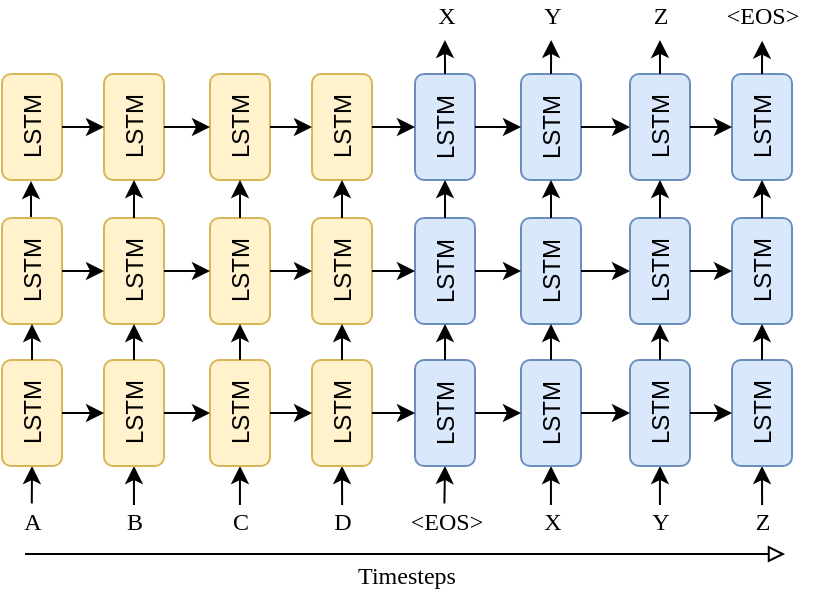 <mxfile pages="1" version="11.2.8" type="github"><diagram id="mNvA7_34ZhxDh4VkclQN" name="Page-1"><mxGraphModel dx="1422" dy="761" grid="1" gridSize="10" guides="1" tooltips="1" connect="1" arrows="1" fold="1" page="1" pageScale="1" pageWidth="850" pageHeight="1100" math="0" shadow="0"><root><mxCell id="0"/><mxCell id="1" parent="0"/><mxCell id="W7psB1ZoYhxOaM0U4v4y-11" value="A" style="text;html=1;resizable=0;points=[];autosize=1;align=center;verticalAlign=middle;spacingTop=-4;fontFamily=Georgia;" parent="1" vertex="1"><mxGeometry x="168" y="675.5" width="20" height="20" as="geometry"/></mxCell><mxCell id="_nUqMNJ9ulPQI2ODcKf7-5" value="C" style="text;html=1;resizable=0;points=[];autosize=1;align=center;verticalAlign=middle;spacingTop=-4;fontFamily=Georgia;" parent="1" vertex="1"><mxGeometry x="272" y="675.5" width="20" height="20" as="geometry"/></mxCell><mxCell id="_nUqMNJ9ulPQI2ODcKf7-6" value="D" style="text;html=1;resizable=0;points=[];autosize=1;align=center;verticalAlign=middle;spacingTop=-4;fontFamily=Georgia;" parent="1" vertex="1"><mxGeometry x="323" y="675.5" width="20" height="20" as="geometry"/></mxCell><mxCell id="_nUqMNJ9ulPQI2ODcKf7-7" value="B" style="text;html=1;resizable=0;points=[];autosize=1;align=center;verticalAlign=middle;spacingTop=-4;fontFamily=Georgia;" parent="1" vertex="1"><mxGeometry x="219" y="675.5" width="20" height="20" as="geometry"/></mxCell><mxCell id="_nUqMNJ9ulPQI2ODcKf7-12" value="" style="endArrow=classic;html=1;exitX=0.495;exitY=-0.04;exitDx=0;exitDy=0;exitPerimeter=0;entryX=0;entryY=0.5;entryDx=0;entryDy=0;" parent="1" source="W7psB1ZoYhxOaM0U4v4y-11" target="lKFW-4MaCTv4oDSXfOOm-1" edge="1"><mxGeometry width="50" height="50" relative="1" as="geometry"><mxPoint x="162.5" y="824.5" as="sourcePoint"/><mxPoint x="192.412" y="714.5" as="targetPoint"/></mxGeometry></mxCell><mxCell id="_nUqMNJ9ulPQI2ODcKf7-13" value="" style="endArrow=classic;html=1;exitX=0.498;exitY=-0.001;exitDx=0;exitDy=0;exitPerimeter=0;entryX=0;entryY=0.5;entryDx=0;entryDy=0;" parent="1" source="_nUqMNJ9ulPQI2ODcKf7-7" target="lKFW-4MaCTv4oDSXfOOm-2" edge="1"><mxGeometry width="50" height="50" relative="1" as="geometry"><mxPoint x="162.5" y="824.5" as="sourcePoint"/><mxPoint x="272.5" y="714.5" as="targetPoint"/></mxGeometry></mxCell><mxCell id="_nUqMNJ9ulPQI2ODcKf7-14" value="" style="endArrow=classic;html=1;exitX=0.498;exitY=-0.003;exitDx=0;exitDy=0;exitPerimeter=0;entryX=0;entryY=0.5;entryDx=0;entryDy=0;" parent="1" source="_nUqMNJ9ulPQI2ODcKf7-5" target="lKFW-4MaCTv4oDSXfOOm-3" edge="1"><mxGeometry width="50" height="50" relative="1" as="geometry"><mxPoint x="352.5" y="784.5" as="sourcePoint"/><mxPoint x="322.5" y="774.5" as="targetPoint"/></mxGeometry></mxCell><mxCell id="_nUqMNJ9ulPQI2ODcKf7-15" value="" style="endArrow=classic;html=1;exitX=0.503;exitY=-0.003;exitDx=0;exitDy=0;exitPerimeter=0;entryX=0;entryY=0.5;entryDx=0;entryDy=0;" parent="1" source="_nUqMNJ9ulPQI2ODcKf7-6" target="lKFW-4MaCTv4oDSXfOOm-4" edge="1"><mxGeometry width="50" height="50" relative="1" as="geometry"><mxPoint x="422.5" y="764.5" as="sourcePoint"/><mxPoint x="342.5" y="774.5" as="targetPoint"/></mxGeometry></mxCell><mxCell id="_nUqMNJ9ulPQI2ODcKf7-21" value="" style="endArrow=block;html=1;endFill=0;" parent="1" edge="1"><mxGeometry width="50" height="50" relative="1" as="geometry"><mxPoint x="174.5" y="700" as="sourcePoint"/><mxPoint x="554.5" y="700" as="targetPoint"/></mxGeometry></mxCell><mxCell id="_nUqMNJ9ulPQI2ODcKf7-22" value="Timesteps" style="text;html=1;resizable=0;points=[];autosize=1;align=center;verticalAlign=middle;spacingTop=-4;fontFamily=Georgia;" parent="1" vertex="1"><mxGeometry x="329.5" y="703" width="70" height="20" as="geometry"/></mxCell><mxCell id="lKFW-4MaCTv4oDSXfOOm-1" value="LSTM" style="rounded=1;whiteSpace=wrap;html=1;fillColor=#fff2cc;strokeColor=#d6b656;shadow=0;glass=0;comic=0;rotation=-90;" parent="1" vertex="1"><mxGeometry x="151.5" y="614.5" width="53" height="30" as="geometry"/></mxCell><mxCell id="lKFW-4MaCTv4oDSXfOOm-2" value="LSTM" style="rounded=1;whiteSpace=wrap;html=1;fillColor=#fff2cc;strokeColor=#d6b656;shadow=0;glass=0;comic=0;rotation=-90;" parent="1" vertex="1"><mxGeometry x="202.5" y="614.5" width="53" height="30" as="geometry"/></mxCell><mxCell id="lKFW-4MaCTv4oDSXfOOm-3" value="LSTM" style="rounded=1;whiteSpace=wrap;html=1;fillColor=#fff2cc;strokeColor=#d6b656;shadow=0;glass=0;comic=0;rotation=-90;" parent="1" vertex="1"><mxGeometry x="255.5" y="614.5" width="53" height="30" as="geometry"/></mxCell><mxCell id="lKFW-4MaCTv4oDSXfOOm-4" value="LSTM" style="rounded=1;whiteSpace=wrap;html=1;fillColor=#fff2cc;strokeColor=#d6b656;shadow=0;glass=0;comic=0;rotation=-90;" parent="1" vertex="1"><mxGeometry x="306.5" y="614.5" width="53" height="30" as="geometry"/></mxCell><mxCell id="lKFW-4MaCTv4oDSXfOOm-8" value="" style="endArrow=classic;html=1;exitX=0.5;exitY=1;exitDx=0;exitDy=0;entryX=0.5;entryY=0;entryDx=0;entryDy=0;" parent="1" source="lKFW-4MaCTv4oDSXfOOm-1" target="lKFW-4MaCTv4oDSXfOOm-2" edge="1"><mxGeometry width="50" height="50" relative="1" as="geometry"><mxPoint x="112.5" y="794.5" as="sourcePoint"/><mxPoint x="162.5" y="744.5" as="targetPoint"/></mxGeometry></mxCell><mxCell id="lKFW-4MaCTv4oDSXfOOm-9" value="" style="endArrow=classic;html=1;exitX=0.5;exitY=1;exitDx=0;exitDy=0;entryX=0.5;entryY=0;entryDx=0;entryDy=0;" parent="1" source="lKFW-4MaCTv4oDSXfOOm-2" target="lKFW-4MaCTv4oDSXfOOm-3" edge="1"><mxGeometry width="50" height="50" relative="1" as="geometry"><mxPoint x="203.0" y="639.5" as="sourcePoint"/><mxPoint x="224" y="639.5" as="targetPoint"/></mxGeometry></mxCell><mxCell id="lKFW-4MaCTv4oDSXfOOm-10" value="" style="endArrow=classic;html=1;exitX=0.5;exitY=1;exitDx=0;exitDy=0;entryX=0.5;entryY=0;entryDx=0;entryDy=0;" parent="1" source="lKFW-4MaCTv4oDSXfOOm-3" target="lKFW-4MaCTv4oDSXfOOm-4" edge="1"><mxGeometry width="50" height="50" relative="1" as="geometry"><mxPoint x="211.0" y="649.5" as="sourcePoint"/><mxPoint x="232" y="649.5" as="targetPoint"/></mxGeometry></mxCell><mxCell id="lKFW-4MaCTv4oDSXfOOm-11" value="LSTM" style="rounded=1;whiteSpace=wrap;html=1;fillColor=#fff2cc;strokeColor=#d6b656;shadow=0;glass=0;comic=0;rotation=-90;" parent="1" vertex="1"><mxGeometry x="151.5" y="543.5" width="53" height="30" as="geometry"/></mxCell><mxCell id="lKFW-4MaCTv4oDSXfOOm-12" value="LSTM" style="rounded=1;whiteSpace=wrap;html=1;fillColor=#fff2cc;strokeColor=#d6b656;shadow=0;glass=0;comic=0;rotation=-90;" parent="1" vertex="1"><mxGeometry x="202.5" y="543.5" width="53" height="30" as="geometry"/></mxCell><mxCell id="lKFW-4MaCTv4oDSXfOOm-13" value="LSTM" style="rounded=1;whiteSpace=wrap;html=1;fillColor=#fff2cc;strokeColor=#d6b656;shadow=0;glass=0;comic=0;rotation=-90;" parent="1" vertex="1"><mxGeometry x="306.5" y="471.5" width="53" height="30" as="geometry"/></mxCell><mxCell id="lKFW-4MaCTv4oDSXfOOm-14" value="LSTM" style="rounded=1;whiteSpace=wrap;html=1;fillColor=#fff2cc;strokeColor=#d6b656;shadow=0;glass=0;comic=0;rotation=-90;" parent="1" vertex="1"><mxGeometry x="255.5" y="543.5" width="53" height="30" as="geometry"/></mxCell><mxCell id="lKFW-4MaCTv4oDSXfOOm-15" value="LSTM" style="rounded=1;whiteSpace=wrap;html=1;fillColor=#fff2cc;strokeColor=#d6b656;shadow=0;glass=0;comic=0;rotation=-90;" parent="1" vertex="1"><mxGeometry x="151.5" y="471.5" width="53" height="30" as="geometry"/></mxCell><mxCell id="lKFW-4MaCTv4oDSXfOOm-16" value="LSTM" style="rounded=1;whiteSpace=wrap;html=1;fillColor=#fff2cc;strokeColor=#d6b656;shadow=0;glass=0;comic=0;rotation=-90;" parent="1" vertex="1"><mxGeometry x="202.5" y="471.5" width="53" height="30" as="geometry"/></mxCell><mxCell id="lKFW-4MaCTv4oDSXfOOm-17" value="LSTM" style="rounded=1;whiteSpace=wrap;html=1;fillColor=#fff2cc;strokeColor=#d6b656;shadow=0;glass=0;comic=0;rotation=-90;" parent="1" vertex="1"><mxGeometry x="255.5" y="471.5" width="53" height="30" as="geometry"/></mxCell><mxCell id="lKFW-4MaCTv4oDSXfOOm-18" value="LSTM" style="rounded=1;whiteSpace=wrap;html=1;fillColor=#fff2cc;strokeColor=#d6b656;shadow=0;glass=0;comic=0;rotation=-90;" parent="1" vertex="1"><mxGeometry x="306.5" y="543.5" width="53" height="30" as="geometry"/></mxCell><mxCell id="lKFW-4MaCTv4oDSXfOOm-23" value="" style="endArrow=classic;html=1;entryX=0;entryY=0.5;entryDx=0;entryDy=0;exitX=1;exitY=0.5;exitDx=0;exitDy=0;" parent="1" source="lKFW-4MaCTv4oDSXfOOm-1" target="lKFW-4MaCTv4oDSXfOOm-11" edge="1"><mxGeometry width="50" height="50" relative="1" as="geometry"><mxPoint x="22.5" y="793.5" as="sourcePoint"/><mxPoint x="72.5" y="743.5" as="targetPoint"/></mxGeometry></mxCell><mxCell id="lKFW-4MaCTv4oDSXfOOm-24" value="" style="endArrow=classic;html=1;entryX=0;entryY=0.5;entryDx=0;entryDy=0;exitX=1;exitY=0.5;exitDx=0;exitDy=0;" parent="1" edge="1"><mxGeometry width="50" height="50" relative="1" as="geometry"><mxPoint x="177.5" y="531.5" as="sourcePoint"/><mxPoint x="177.5" y="513.5" as="targetPoint"/></mxGeometry></mxCell><mxCell id="lKFW-4MaCTv4oDSXfOOm-25" value="" style="endArrow=classic;html=1;entryX=0;entryY=0.5;entryDx=0;entryDy=0;exitX=1;exitY=0.5;exitDx=0;exitDy=0;" parent="1" source="lKFW-4MaCTv4oDSXfOOm-2" target="lKFW-4MaCTv4oDSXfOOm-12" edge="1"><mxGeometry width="50" height="50" relative="1" as="geometry"><mxPoint x="22.5" y="793.5" as="sourcePoint"/><mxPoint x="72.5" y="743.5" as="targetPoint"/></mxGeometry></mxCell><mxCell id="lKFW-4MaCTv4oDSXfOOm-26" value="" style="endArrow=classic;html=1;entryX=0;entryY=0.5;entryDx=0;entryDy=0;exitX=1;exitY=0.5;exitDx=0;exitDy=0;" parent="1" source="lKFW-4MaCTv4oDSXfOOm-3" target="lKFW-4MaCTv4oDSXfOOm-14" edge="1"><mxGeometry width="50" height="50" relative="1" as="geometry"><mxPoint x="237" y="613" as="sourcePoint"/><mxPoint x="237" y="595" as="targetPoint"/></mxGeometry></mxCell><mxCell id="lKFW-4MaCTv4oDSXfOOm-27" value="" style="endArrow=classic;html=1;entryX=0;entryY=0.5;entryDx=0;entryDy=0;exitX=1;exitY=0.5;exitDx=0;exitDy=0;" parent="1" source="lKFW-4MaCTv4oDSXfOOm-4" target="lKFW-4MaCTv4oDSXfOOm-18" edge="1"><mxGeometry width="50" height="50" relative="1" as="geometry"><mxPoint x="245" y="623" as="sourcePoint"/><mxPoint x="245" y="605" as="targetPoint"/></mxGeometry></mxCell><mxCell id="lKFW-4MaCTv4oDSXfOOm-28" value="" style="endArrow=classic;html=1;entryX=0;entryY=0.5;entryDx=0;entryDy=0;exitX=1;exitY=0.5;exitDx=0;exitDy=0;" parent="1" source="lKFW-4MaCTv4oDSXfOOm-12" target="lKFW-4MaCTv4oDSXfOOm-16" edge="1"><mxGeometry width="50" height="50" relative="1" as="geometry"><mxPoint x="262.5" y="543.5" as="sourcePoint"/><mxPoint x="255" y="513.5" as="targetPoint"/></mxGeometry></mxCell><mxCell id="lKFW-4MaCTv4oDSXfOOm-30" value="" style="endArrow=classic;html=1;entryX=0;entryY=0.5;entryDx=0;entryDy=0;exitX=1;exitY=0.5;exitDx=0;exitDy=0;" parent="1" source="lKFW-4MaCTv4oDSXfOOm-14" target="lKFW-4MaCTv4oDSXfOOm-17" edge="1"><mxGeometry width="50" height="50" relative="1" as="geometry"><mxPoint x="237" y="542" as="sourcePoint"/><mxPoint x="237" y="523" as="targetPoint"/></mxGeometry></mxCell><mxCell id="lKFW-4MaCTv4oDSXfOOm-31" value="" style="endArrow=classic;html=1;entryX=0;entryY=0.5;entryDx=0;entryDy=0;exitX=1;exitY=0.5;exitDx=0;exitDy=0;" parent="1" source="lKFW-4MaCTv4oDSXfOOm-18" target="lKFW-4MaCTv4oDSXfOOm-13" edge="1"><mxGeometry width="50" height="50" relative="1" as="geometry"><mxPoint x="245" y="552" as="sourcePoint"/><mxPoint x="245" y="533" as="targetPoint"/></mxGeometry></mxCell><mxCell id="lKFW-4MaCTv4oDSXfOOm-37" value="" style="endArrow=classic;html=1;entryX=0.5;entryY=0;entryDx=0;entryDy=0;exitX=0.5;exitY=1;exitDx=0;exitDy=0;" parent="1" source="lKFW-4MaCTv4oDSXfOOm-11" target="lKFW-4MaCTv4oDSXfOOm-12" edge="1"><mxGeometry width="50" height="50" relative="1" as="geometry"><mxPoint x="218" y="500" as="sourcePoint"/><mxPoint x="218" y="481.0" as="targetPoint"/></mxGeometry></mxCell><mxCell id="lKFW-4MaCTv4oDSXfOOm-38" value="" style="endArrow=classic;html=1;entryX=0.5;entryY=0;entryDx=0;entryDy=0;exitX=0.5;exitY=1;exitDx=0;exitDy=0;" parent="1" source="lKFW-4MaCTv4oDSXfOOm-14" target="lKFW-4MaCTv4oDSXfOOm-18" edge="1"><mxGeometry width="50" height="50" relative="1" as="geometry"><mxPoint x="262.5" y="532.5" as="sourcePoint"/><mxPoint x="262.5" y="513.5" as="targetPoint"/></mxGeometry></mxCell><mxCell id="lKFW-4MaCTv4oDSXfOOm-39" value="" style="endArrow=classic;html=1;entryX=0.5;entryY=0;entryDx=0;entryDy=0;exitX=0.5;exitY=1;exitDx=0;exitDy=0;" parent="1" source="lKFW-4MaCTv4oDSXfOOm-12" target="lKFW-4MaCTv4oDSXfOOm-14" edge="1"><mxGeometry width="50" height="50" relative="1" as="geometry"><mxPoint x="238" y="520" as="sourcePoint"/><mxPoint x="238" y="501.0" as="targetPoint"/></mxGeometry></mxCell><mxCell id="lKFW-4MaCTv4oDSXfOOm-40" value="" style="endArrow=classic;html=1;entryX=0.5;entryY=0;entryDx=0;entryDy=0;exitX=0.5;exitY=1;exitDx=0;exitDy=0;" parent="1" source="lKFW-4MaCTv4oDSXfOOm-15" target="lKFW-4MaCTv4oDSXfOOm-16" edge="1"><mxGeometry width="50" height="50" relative="1" as="geometry"><mxPoint x="248" y="530" as="sourcePoint"/><mxPoint x="248" y="511.0" as="targetPoint"/></mxGeometry></mxCell><mxCell id="lKFW-4MaCTv4oDSXfOOm-41" value="" style="endArrow=classic;html=1;entryX=0.5;entryY=0;entryDx=0;entryDy=0;exitX=0.5;exitY=1;exitDx=0;exitDy=0;" parent="1" source="lKFW-4MaCTv4oDSXfOOm-16" target="lKFW-4MaCTv4oDSXfOOm-17" edge="1"><mxGeometry width="50" height="50" relative="1" as="geometry"><mxPoint x="258" y="540" as="sourcePoint"/><mxPoint x="258" y="521" as="targetPoint"/></mxGeometry></mxCell><mxCell id="lKFW-4MaCTv4oDSXfOOm-42" value="" style="endArrow=classic;html=1;entryX=0.5;entryY=0;entryDx=0;entryDy=0;exitX=0.5;exitY=1;exitDx=0;exitDy=0;" parent="1" source="lKFW-4MaCTv4oDSXfOOm-17" target="lKFW-4MaCTv4oDSXfOOm-13" edge="1"><mxGeometry width="50" height="50" relative="1" as="geometry"><mxPoint x="262.5" y="532.5" as="sourcePoint"/><mxPoint x="262.5" y="513.5" as="targetPoint"/></mxGeometry></mxCell><mxCell id="lKFW-4MaCTv4oDSXfOOm-86" value="&amp;lt;EOS&amp;gt;" style="text;html=1;resizable=0;points=[];autosize=1;align=center;verticalAlign=middle;spacingTop=-4;fontFamily=Georgia;" parent="1" vertex="1"><mxGeometry x="354.5" y="675.5" width="60" height="20" as="geometry"/></mxCell><mxCell id="lKFW-4MaCTv4oDSXfOOm-87" value="Y" style="text;html=1;resizable=0;points=[];autosize=1;align=center;verticalAlign=middle;spacingTop=-4;fontFamily=Georgia;" parent="1" vertex="1"><mxGeometry x="482" y="675.5" width="20" height="20" as="geometry"/></mxCell><mxCell id="lKFW-4MaCTv4oDSXfOOm-88" value="Z" style="text;html=1;resizable=0;points=[];autosize=1;align=center;verticalAlign=middle;spacingTop=-4;fontFamily=Georgia;" parent="1" vertex="1"><mxGeometry x="533" y="675.5" width="20" height="20" as="geometry"/></mxCell><mxCell id="lKFW-4MaCTv4oDSXfOOm-89" value="X" style="text;html=1;resizable=0;points=[];autosize=1;align=center;verticalAlign=middle;spacingTop=-4;fontFamily=Georgia;" parent="1" vertex="1"><mxGeometry x="427.5" y="675.5" width="20" height="20" as="geometry"/></mxCell><mxCell id="lKFW-4MaCTv4oDSXfOOm-90" value="" style="endArrow=classic;html=1;exitX=0.495;exitY=-0.04;exitDx=0;exitDy=0;exitPerimeter=0;entryX=0;entryY=0.5;entryDx=0;entryDy=0;" parent="1" source="lKFW-4MaCTv4oDSXfOOm-86" target="lKFW-4MaCTv4oDSXfOOm-94" edge="1"><mxGeometry width="50" height="50" relative="1" as="geometry"><mxPoint x="372.5" y="826" as="sourcePoint"/><mxPoint x="402.412" y="716" as="targetPoint"/></mxGeometry></mxCell><mxCell id="lKFW-4MaCTv4oDSXfOOm-91" value="" style="endArrow=classic;html=1;exitX=0.498;exitY=-0.001;exitDx=0;exitDy=0;exitPerimeter=0;entryX=0;entryY=0.5;entryDx=0;entryDy=0;" parent="1" source="lKFW-4MaCTv4oDSXfOOm-89" target="lKFW-4MaCTv4oDSXfOOm-95" edge="1"><mxGeometry width="50" height="50" relative="1" as="geometry"><mxPoint x="372.5" y="826" as="sourcePoint"/><mxPoint x="482.5" y="716" as="targetPoint"/></mxGeometry></mxCell><mxCell id="lKFW-4MaCTv4oDSXfOOm-92" value="" style="endArrow=classic;html=1;exitX=0.498;exitY=-0.003;exitDx=0;exitDy=0;exitPerimeter=0;entryX=0;entryY=0.5;entryDx=0;entryDy=0;" parent="1" source="lKFW-4MaCTv4oDSXfOOm-87" target="lKFW-4MaCTv4oDSXfOOm-96" edge="1"><mxGeometry width="50" height="50" relative="1" as="geometry"><mxPoint x="562.5" y="786" as="sourcePoint"/><mxPoint x="532.5" y="776" as="targetPoint"/></mxGeometry></mxCell><mxCell id="lKFW-4MaCTv4oDSXfOOm-93" value="" style="endArrow=classic;html=1;exitX=0.503;exitY=-0.003;exitDx=0;exitDy=0;exitPerimeter=0;entryX=0;entryY=0.5;entryDx=0;entryDy=0;" parent="1" source="lKFW-4MaCTv4oDSXfOOm-88" target="lKFW-4MaCTv4oDSXfOOm-97" edge="1"><mxGeometry width="50" height="50" relative="1" as="geometry"><mxPoint x="632.5" y="766" as="sourcePoint"/><mxPoint x="552.5" y="776" as="targetPoint"/></mxGeometry></mxCell><mxCell id="lKFW-4MaCTv4oDSXfOOm-94" value="LSTM" style="rounded=1;whiteSpace=wrap;html=1;fillColor=#dae8fc;strokeColor=#6c8ebf;shadow=0;glass=0;comic=0;rotation=-90;" parent="1" vertex="1"><mxGeometry x="358" y="614.5" width="53" height="30" as="geometry"/></mxCell><mxCell id="lKFW-4MaCTv4oDSXfOOm-95" value="LSTM" style="rounded=1;whiteSpace=wrap;html=1;fillColor=#dae8fc;strokeColor=#6c8ebf;shadow=0;glass=0;comic=0;rotation=-90;" parent="1" vertex="1"><mxGeometry x="411" y="614.5" width="53" height="30" as="geometry"/></mxCell><mxCell id="lKFW-4MaCTv4oDSXfOOm-96" value="LSTM" style="rounded=1;whiteSpace=wrap;html=1;fillColor=#dae8fc;strokeColor=#6c8ebf;shadow=0;glass=0;comic=0;rotation=-90;" parent="1" vertex="1"><mxGeometry x="465.5" y="614.5" width="53" height="30" as="geometry"/></mxCell><mxCell id="lKFW-4MaCTv4oDSXfOOm-97" value="LSTM" style="rounded=1;whiteSpace=wrap;html=1;fillColor=#dae8fc;strokeColor=#6c8ebf;shadow=0;glass=0;comic=0;rotation=-90;" parent="1" vertex="1"><mxGeometry x="516.5" y="614.5" width="53" height="30" as="geometry"/></mxCell><mxCell id="lKFW-4MaCTv4oDSXfOOm-98" value="" style="endArrow=classic;html=1;exitX=0.5;exitY=1;exitDx=0;exitDy=0;entryX=0.5;entryY=0;entryDx=0;entryDy=0;" parent="1" source="lKFW-4MaCTv4oDSXfOOm-94" target="lKFW-4MaCTv4oDSXfOOm-95" edge="1"><mxGeometry width="50" height="50" relative="1" as="geometry"><mxPoint x="322.5" y="796" as="sourcePoint"/><mxPoint x="372.5" y="746" as="targetPoint"/></mxGeometry></mxCell><mxCell id="lKFW-4MaCTv4oDSXfOOm-99" value="" style="endArrow=classic;html=1;exitX=0.5;exitY=1;exitDx=0;exitDy=0;entryX=0.5;entryY=0;entryDx=0;entryDy=0;" parent="1" source="lKFW-4MaCTv4oDSXfOOm-95" target="lKFW-4MaCTv4oDSXfOOm-96" edge="1"><mxGeometry width="50" height="50" relative="1" as="geometry"><mxPoint x="413.0" y="641" as="sourcePoint"/><mxPoint x="434" y="641" as="targetPoint"/></mxGeometry></mxCell><mxCell id="lKFW-4MaCTv4oDSXfOOm-100" value="" style="endArrow=classic;html=1;exitX=0.5;exitY=1;exitDx=0;exitDy=0;entryX=0.5;entryY=0;entryDx=0;entryDy=0;" parent="1" source="lKFW-4MaCTv4oDSXfOOm-96" target="lKFW-4MaCTv4oDSXfOOm-97" edge="1"><mxGeometry width="50" height="50" relative="1" as="geometry"><mxPoint x="421.0" y="651" as="sourcePoint"/><mxPoint x="442" y="651" as="targetPoint"/></mxGeometry></mxCell><mxCell id="lKFW-4MaCTv4oDSXfOOm-101" value="LSTM" style="rounded=1;whiteSpace=wrap;html=1;fillColor=#dae8fc;strokeColor=#6c8ebf;shadow=0;glass=0;comic=0;rotation=-90;" parent="1" vertex="1"><mxGeometry x="358" y="543.5" width="53" height="30" as="geometry"/></mxCell><mxCell id="lKFW-4MaCTv4oDSXfOOm-102" value="LSTM" style="rounded=1;whiteSpace=wrap;html=1;fillColor=#dae8fc;strokeColor=#6c8ebf;shadow=0;glass=0;comic=0;rotation=-90;" parent="1" vertex="1"><mxGeometry x="411" y="543.5" width="53" height="30" as="geometry"/></mxCell><mxCell id="lKFW-4MaCTv4oDSXfOOm-103" value="LSTM" style="rounded=1;whiteSpace=wrap;html=1;fillColor=#dae8fc;strokeColor=#6c8ebf;shadow=0;glass=0;comic=0;rotation=-90;" parent="1" vertex="1"><mxGeometry x="516.5" y="471.5" width="53" height="30" as="geometry"/></mxCell><mxCell id="lKFW-4MaCTv4oDSXfOOm-104" value="LSTM" style="rounded=1;whiteSpace=wrap;html=1;fillColor=#dae8fc;strokeColor=#6c8ebf;shadow=0;glass=0;comic=0;rotation=-90;" parent="1" vertex="1"><mxGeometry x="465.5" y="543.5" width="53" height="30" as="geometry"/></mxCell><mxCell id="lKFW-4MaCTv4oDSXfOOm-105" value="LSTM" style="rounded=1;whiteSpace=wrap;html=1;fillColor=#dae8fc;strokeColor=#6c8ebf;shadow=0;glass=0;comic=0;rotation=-90;" parent="1" vertex="1"><mxGeometry x="358" y="471.5" width="53" height="30" as="geometry"/></mxCell><mxCell id="lKFW-4MaCTv4oDSXfOOm-106" value="LSTM" style="rounded=1;whiteSpace=wrap;html=1;fillColor=#dae8fc;strokeColor=#6c8ebf;shadow=0;glass=0;comic=0;rotation=-90;" parent="1" vertex="1"><mxGeometry x="411" y="471.5" width="53" height="30" as="geometry"/></mxCell><mxCell id="lKFW-4MaCTv4oDSXfOOm-107" value="LSTM" style="rounded=1;whiteSpace=wrap;html=1;fillColor=#dae8fc;strokeColor=#6c8ebf;shadow=0;glass=0;comic=0;rotation=-90;" parent="1" vertex="1"><mxGeometry x="465.5" y="471.5" width="53" height="30" as="geometry"/></mxCell><mxCell id="lKFW-4MaCTv4oDSXfOOm-108" value="LSTM" style="rounded=1;whiteSpace=wrap;html=1;fillColor=#dae8fc;strokeColor=#6c8ebf;shadow=0;glass=0;comic=0;rotation=-90;" parent="1" vertex="1"><mxGeometry x="516.5" y="543.5" width="53" height="30" as="geometry"/></mxCell><mxCell id="lKFW-4MaCTv4oDSXfOOm-109" value="" style="endArrow=classic;html=1;entryX=0;entryY=0.5;entryDx=0;entryDy=0;exitX=1;exitY=0.5;exitDx=0;exitDy=0;" parent="1" source="lKFW-4MaCTv4oDSXfOOm-94" target="lKFW-4MaCTv4oDSXfOOm-101" edge="1"><mxGeometry width="50" height="50" relative="1" as="geometry"><mxPoint x="232.5" y="795" as="sourcePoint"/><mxPoint x="282.5" y="745" as="targetPoint"/></mxGeometry></mxCell><mxCell id="lKFW-4MaCTv4oDSXfOOm-111" value="" style="endArrow=classic;html=1;entryX=0;entryY=0.5;entryDx=0;entryDy=0;exitX=1;exitY=0.5;exitDx=0;exitDy=0;" parent="1" source="lKFW-4MaCTv4oDSXfOOm-95" target="lKFW-4MaCTv4oDSXfOOm-102" edge="1"><mxGeometry width="50" height="50" relative="1" as="geometry"><mxPoint x="232.5" y="795" as="sourcePoint"/><mxPoint x="282.5" y="745" as="targetPoint"/></mxGeometry></mxCell><mxCell id="lKFW-4MaCTv4oDSXfOOm-112" value="" style="endArrow=classic;html=1;entryX=0;entryY=0.5;entryDx=0;entryDy=0;exitX=1;exitY=0.5;exitDx=0;exitDy=0;" parent="1" source="lKFW-4MaCTv4oDSXfOOm-96" target="lKFW-4MaCTv4oDSXfOOm-104" edge="1"><mxGeometry width="50" height="50" relative="1" as="geometry"><mxPoint x="447" y="614.5" as="sourcePoint"/><mxPoint x="447" y="596.5" as="targetPoint"/></mxGeometry></mxCell><mxCell id="lKFW-4MaCTv4oDSXfOOm-113" value="" style="endArrow=classic;html=1;entryX=0;entryY=0.5;entryDx=0;entryDy=0;exitX=1;exitY=0.5;exitDx=0;exitDy=0;" parent="1" source="lKFW-4MaCTv4oDSXfOOm-97" target="lKFW-4MaCTv4oDSXfOOm-108" edge="1"><mxGeometry width="50" height="50" relative="1" as="geometry"><mxPoint x="455" y="624.5" as="sourcePoint"/><mxPoint x="455" y="606.5" as="targetPoint"/></mxGeometry></mxCell><mxCell id="lKFW-4MaCTv4oDSXfOOm-114" value="" style="endArrow=classic;html=1;entryX=0;entryY=0.5;entryDx=0;entryDy=0;exitX=1;exitY=0.5;exitDx=0;exitDy=0;" parent="1" source="lKFW-4MaCTv4oDSXfOOm-102" target="lKFW-4MaCTv4oDSXfOOm-106" edge="1"><mxGeometry width="50" height="50" relative="1" as="geometry"><mxPoint x="472.5" y="545" as="sourcePoint"/><mxPoint x="465" y="515" as="targetPoint"/></mxGeometry></mxCell><mxCell id="lKFW-4MaCTv4oDSXfOOm-115" value="" style="endArrow=classic;html=1;entryX=0;entryY=0.5;entryDx=0;entryDy=0;exitX=1;exitY=0.5;exitDx=0;exitDy=0;" parent="1" source="lKFW-4MaCTv4oDSXfOOm-104" target="lKFW-4MaCTv4oDSXfOOm-107" edge="1"><mxGeometry width="50" height="50" relative="1" as="geometry"><mxPoint x="447" y="543.5" as="sourcePoint"/><mxPoint x="447" y="524.5" as="targetPoint"/></mxGeometry></mxCell><mxCell id="lKFW-4MaCTv4oDSXfOOm-116" value="" style="endArrow=classic;html=1;entryX=0;entryY=0.5;entryDx=0;entryDy=0;exitX=1;exitY=0.5;exitDx=0;exitDy=0;" parent="1" source="lKFW-4MaCTv4oDSXfOOm-108" target="lKFW-4MaCTv4oDSXfOOm-103" edge="1"><mxGeometry width="50" height="50" relative="1" as="geometry"><mxPoint x="455" y="553.5" as="sourcePoint"/><mxPoint x="455" y="534.5" as="targetPoint"/></mxGeometry></mxCell><mxCell id="lKFW-4MaCTv4oDSXfOOm-117" value="" style="endArrow=classic;html=1;exitX=1;exitY=0.5;exitDx=0;exitDy=0;entryX=0.498;entryY=0.998;entryDx=0;entryDy=0;entryPerimeter=0;" parent="1" source="lKFW-4MaCTv4oDSXfOOm-105" target="lKFW-4MaCTv4oDSXfOOm-133" edge="1"><mxGeometry width="50" height="50" relative="1" as="geometry"><mxPoint x="352.5" y="463" as="sourcePoint"/><mxPoint x="390" y="450" as="targetPoint"/><Array as="points"/></mxGeometry></mxCell><mxCell id="lKFW-4MaCTv4oDSXfOOm-118" value="" style="endArrow=classic;html=1;entryX=0.504;entryY=0.998;entryDx=0;entryDy=0;exitX=1;exitY=0.5;exitDx=0;exitDy=0;entryPerimeter=0;" parent="1" source="lKFW-4MaCTv4oDSXfOOm-106" target="lKFW-4MaCTv4oDSXfOOm-134" edge="1"><mxGeometry width="50" height="50" relative="1" as="geometry"><mxPoint x="412.5" y="464" as="sourcePoint"/><mxPoint x="439.0" y="442.5" as="targetPoint"/></mxGeometry></mxCell><mxCell id="lKFW-4MaCTv4oDSXfOOm-119" value="" style="endArrow=classic;html=1;entryX=0.498;entryY=0.998;entryDx=0;entryDy=0;exitX=1;exitY=0.5;exitDx=0;exitDy=0;entryPerimeter=0;" parent="1" source="lKFW-4MaCTv4oDSXfOOm-107" target="lKFW-4MaCTv4oDSXfOOm-137" edge="1"><mxGeometry width="50" height="50" relative="1" as="geometry"><mxPoint x="463" y="464" as="sourcePoint"/><mxPoint x="492" y="442.5" as="targetPoint"/></mxGeometry></mxCell><mxCell id="lKFW-4MaCTv4oDSXfOOm-120" value="" style="endArrow=classic;html=1;exitX=1;exitY=0.5;exitDx=0;exitDy=0;entryX=0.501;entryY=1.017;entryDx=0;entryDy=0;entryPerimeter=0;" parent="1" source="lKFW-4MaCTv4oDSXfOOm-103" target="lKFW-4MaCTv4oDSXfOOm-127" edge="1"><mxGeometry width="50" height="50" relative="1" as="geometry"><mxPoint x="518" y="464" as="sourcePoint"/><mxPoint x="543.5" y="443" as="targetPoint"/></mxGeometry></mxCell><mxCell id="lKFW-4MaCTv4oDSXfOOm-121" value="" style="endArrow=classic;html=1;entryX=0.5;entryY=0;entryDx=0;entryDy=0;exitX=0.5;exitY=1;exitDx=0;exitDy=0;" parent="1" source="lKFW-4MaCTv4oDSXfOOm-101" target="lKFW-4MaCTv4oDSXfOOm-102" edge="1"><mxGeometry width="50" height="50" relative="1" as="geometry"><mxPoint x="428" y="501.5" as="sourcePoint"/><mxPoint x="428" y="482.5" as="targetPoint"/></mxGeometry></mxCell><mxCell id="lKFW-4MaCTv4oDSXfOOm-122" value="" style="endArrow=classic;html=1;entryX=0.5;entryY=0;entryDx=0;entryDy=0;exitX=0.5;exitY=1;exitDx=0;exitDy=0;" parent="1" source="lKFW-4MaCTv4oDSXfOOm-104" target="lKFW-4MaCTv4oDSXfOOm-108" edge="1"><mxGeometry width="50" height="50" relative="1" as="geometry"><mxPoint x="472.5" y="534" as="sourcePoint"/><mxPoint x="472.5" y="515" as="targetPoint"/></mxGeometry></mxCell><mxCell id="lKFW-4MaCTv4oDSXfOOm-123" value="" style="endArrow=classic;html=1;entryX=0.5;entryY=0;entryDx=0;entryDy=0;exitX=0.5;exitY=1;exitDx=0;exitDy=0;" parent="1" source="lKFW-4MaCTv4oDSXfOOm-102" target="lKFW-4MaCTv4oDSXfOOm-104" edge="1"><mxGeometry width="50" height="50" relative="1" as="geometry"><mxPoint x="448" y="521.5" as="sourcePoint"/><mxPoint x="448" y="502.5" as="targetPoint"/></mxGeometry></mxCell><mxCell id="lKFW-4MaCTv4oDSXfOOm-124" value="" style="endArrow=classic;html=1;entryX=0.5;entryY=0;entryDx=0;entryDy=0;exitX=0.5;exitY=1;exitDx=0;exitDy=0;" parent="1" source="lKFW-4MaCTv4oDSXfOOm-105" target="lKFW-4MaCTv4oDSXfOOm-106" edge="1"><mxGeometry width="50" height="50" relative="1" as="geometry"><mxPoint x="458" y="531.5" as="sourcePoint"/><mxPoint x="458" y="512.5" as="targetPoint"/></mxGeometry></mxCell><mxCell id="lKFW-4MaCTv4oDSXfOOm-125" value="" style="endArrow=classic;html=1;entryX=0.5;entryY=0;entryDx=0;entryDy=0;exitX=0.5;exitY=1;exitDx=0;exitDy=0;" parent="1" source="lKFW-4MaCTv4oDSXfOOm-106" target="lKFW-4MaCTv4oDSXfOOm-107" edge="1"><mxGeometry width="50" height="50" relative="1" as="geometry"><mxPoint x="468" y="541.5" as="sourcePoint"/><mxPoint x="468" y="522.5" as="targetPoint"/></mxGeometry></mxCell><mxCell id="lKFW-4MaCTv4oDSXfOOm-126" value="" style="endArrow=classic;html=1;entryX=0.5;entryY=0;entryDx=0;entryDy=0;exitX=0.5;exitY=1;exitDx=0;exitDy=0;" parent="1" source="lKFW-4MaCTv4oDSXfOOm-107" target="lKFW-4MaCTv4oDSXfOOm-103" edge="1"><mxGeometry width="50" height="50" relative="1" as="geometry"><mxPoint x="472.5" y="534" as="sourcePoint"/><mxPoint x="472.5" y="515" as="targetPoint"/></mxGeometry></mxCell><mxCell id="lKFW-4MaCTv4oDSXfOOm-127" value="&amp;lt;EOS&amp;gt;" style="text;html=1;resizable=0;points=[];autosize=1;align=center;verticalAlign=middle;spacingTop=-4;fontFamily=Georgia;" parent="1" vertex="1"><mxGeometry x="513" y="423" width="60" height="20" as="geometry"/></mxCell><mxCell id="lKFW-4MaCTv4oDSXfOOm-133" value="X" style="text;html=1;resizable=0;points=[];autosize=1;align=center;verticalAlign=middle;spacingTop=-4;fontFamily=Georgia;" parent="1" vertex="1"><mxGeometry x="374.5" y="423" width="20" height="20" as="geometry"/></mxCell><mxCell id="lKFW-4MaCTv4oDSXfOOm-134" value="Y" style="text;html=1;resizable=0;points=[];autosize=1;align=center;verticalAlign=middle;spacingTop=-4;fontFamily=Georgia;" parent="1" vertex="1"><mxGeometry x="427.5" y="423" width="20" height="20" as="geometry"/></mxCell><mxCell id="lKFW-4MaCTv4oDSXfOOm-137" value="Z" style="text;html=1;resizable=0;points=[];autosize=1;align=center;verticalAlign=middle;spacingTop=-4;fontFamily=Georgia;" parent="1" vertex="1"><mxGeometry x="482" y="423" width="20" height="20" as="geometry"/></mxCell><mxCell id="lKFW-4MaCTv4oDSXfOOm-138" value="" style="endArrow=classic;html=1;exitX=0.5;exitY=1;exitDx=0;exitDy=0;entryX=0.5;entryY=0;entryDx=0;entryDy=0;" parent="1" source="lKFW-4MaCTv4oDSXfOOm-4" target="lKFW-4MaCTv4oDSXfOOm-94" edge="1"><mxGeometry width="50" height="50" relative="1" as="geometry"><mxPoint x="160" y="790" as="sourcePoint"/><mxPoint x="210" y="740" as="targetPoint"/></mxGeometry></mxCell><mxCell id="lKFW-4MaCTv4oDSXfOOm-139" value="" style="endArrow=classic;html=1;exitX=0.5;exitY=1;exitDx=0;exitDy=0;entryX=0.5;entryY=0;entryDx=0;entryDy=0;" parent="1" source="lKFW-4MaCTv4oDSXfOOm-18" target="lKFW-4MaCTv4oDSXfOOm-101" edge="1"><mxGeometry width="50" height="50" relative="1" as="geometry"><mxPoint x="358" y="639.5" as="sourcePoint"/><mxPoint x="379.5" y="639.5" as="targetPoint"/></mxGeometry></mxCell><mxCell id="lKFW-4MaCTv4oDSXfOOm-140" value="" style="endArrow=classic;html=1;exitX=0.5;exitY=1;exitDx=0;exitDy=0;entryX=0.5;entryY=0;entryDx=0;entryDy=0;" parent="1" source="lKFW-4MaCTv4oDSXfOOm-13" target="lKFW-4MaCTv4oDSXfOOm-105" edge="1"><mxGeometry width="50" height="50" relative="1" as="geometry"><mxPoint x="368" y="649.5" as="sourcePoint"/><mxPoint x="389.5" y="649.5" as="targetPoint"/></mxGeometry></mxCell><mxCell id="lKFW-4MaCTv4oDSXfOOm-143" value="" style="endArrow=classic;html=1;entryX=0;entryY=0.5;entryDx=0;entryDy=0;exitX=1;exitY=0.5;exitDx=0;exitDy=0;" parent="1" source="lKFW-4MaCTv4oDSXfOOm-101" target="lKFW-4MaCTv4oDSXfOOm-105" edge="1"><mxGeometry width="50" height="50" relative="1" as="geometry"><mxPoint x="160" y="790" as="sourcePoint"/><mxPoint x="210" y="740" as="targetPoint"/></mxGeometry></mxCell></root></mxGraphModel></diagram></mxfile>